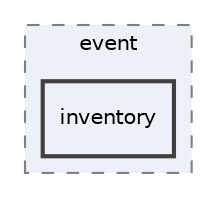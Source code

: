 digraph "inventory"
{
 // INTERACTIVE_SVG=YES
 // LATEX_PDF_SIZE
  edge [fontname="Helvetica",fontsize="10",labelfontname="Helvetica",labelfontsize="10"];
  node [fontname="Helvetica",fontsize="10",shape=record];
  compound=true
  subgraph clusterdir_f278fbcf62338d746f20818c09b59427 {
    graph [ bgcolor="#edf0f7", pencolor="grey50", style="filled,dashed,", label="event", fontname="Helvetica", fontsize="10", URL="dir_f278fbcf62338d746f20818c09b59427.html"]
  dir_0ba1847fcee0b8a07939e8ab349ef420 [shape=box, label="inventory", style="filled,bold,", fillcolor="#edf0f7", color="grey25", URL="dir_0ba1847fcee0b8a07939e8ab349ef420.html"];
  }
}
